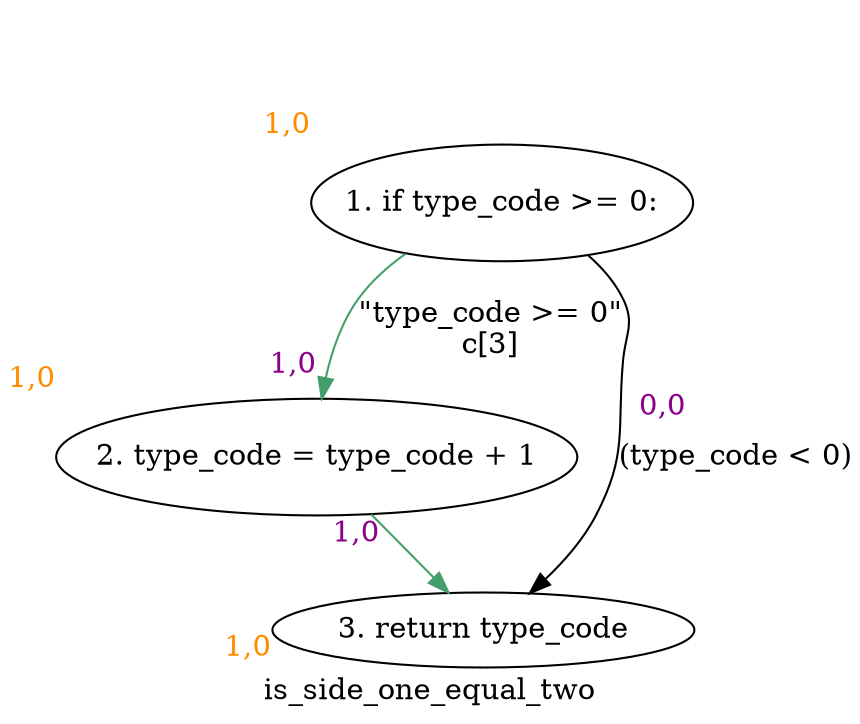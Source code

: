 digraph clusteris_side_one_equal_two {
	graph [bb="0,0,372.15,291.72",
		label=is_side_one_equal_two,
		lheight=0.22,
		lp="186.08,11.875",
		lwidth=1.83,
		xlabel=<<br></br><br></br><br></br><font color='darkorange'>-1,-1</font>>
	];
	node [label="\N",
		xlabel=<<br></br><br></br><br></br><font color='darkorange'>-1,-1</font>>
	];
	1	[height=0.77585,
		label="1. if type_code >= 0:",
		pos="238.4,248.04",
		width=2.3619,
		xlabel=<<br></br><br></br><br></br><font color='darkorange'>1,0</font>>,
		xlp="144.75,283.85"];
	2	[height=0.77585,
		label="2. type_code = type_code + 1",
		pos="139.4,124.68",
		width=3.3931,
		xlabel=<<br></br><br></br><br></br><font color='darkorange'>1,0</font>>,
		xlp="8.625,160.49"];
	1 -> 2	[color="#429E6A",
		label="\"type_code >= 0\"\nc[3]",
		label_bgcolor=white,
		lp="232.4,186.36",
		pos="e,151.01,152.81 202.67,222.48 195.13,216.35 187.59,209.42 181.4,202.11 171.52,190.44 162.89,176.09 156.08,162.98",
		xlabel=<<font color='darkmagenta'><br/>  1,0   <br/></font>>,
		xlp="154.73,198.68"];
	3	[height=0.5,
		label="3. return type_code
",
		pos="218.4,41.75",
		width=2.3194,
		xlabel=<<br></br><br></br><br></br><font color='darkorange'>1,0</font>>,
		xlp="126.28,67.625"];
	1 -> 3	[label="(type_code < 0)",
		label_bgcolor=white,
		lp="326.78,124.68",
		pos="e,239.79,59.541 270.23,221.91 275.6,216.03 280.4,209.35 283.4,202.11 288.76,189.18 284.62,184.56 283.4,170.61 280.5,137.41 285.51,\
126.46 270.4,96.75 264.92,85.961 256.55,75.884 248.13,67.426",
		xlabel=<<font color='darkmagenta'><br/>  0,0   <br/></font>>,
		xlp="299.95,147.32"];
	2 -> 3	[color="#429E6A",
		label_bgcolor=white,
		pos="e,201.92,59.636 165.27,97.181 174.5,87.722 184.87,77.103 193.98,67.772",
		xlabel=<<font color='darkmagenta'><br/>  1,0   <br/></font>>,
		xlp="165.78,86.092"];
}
